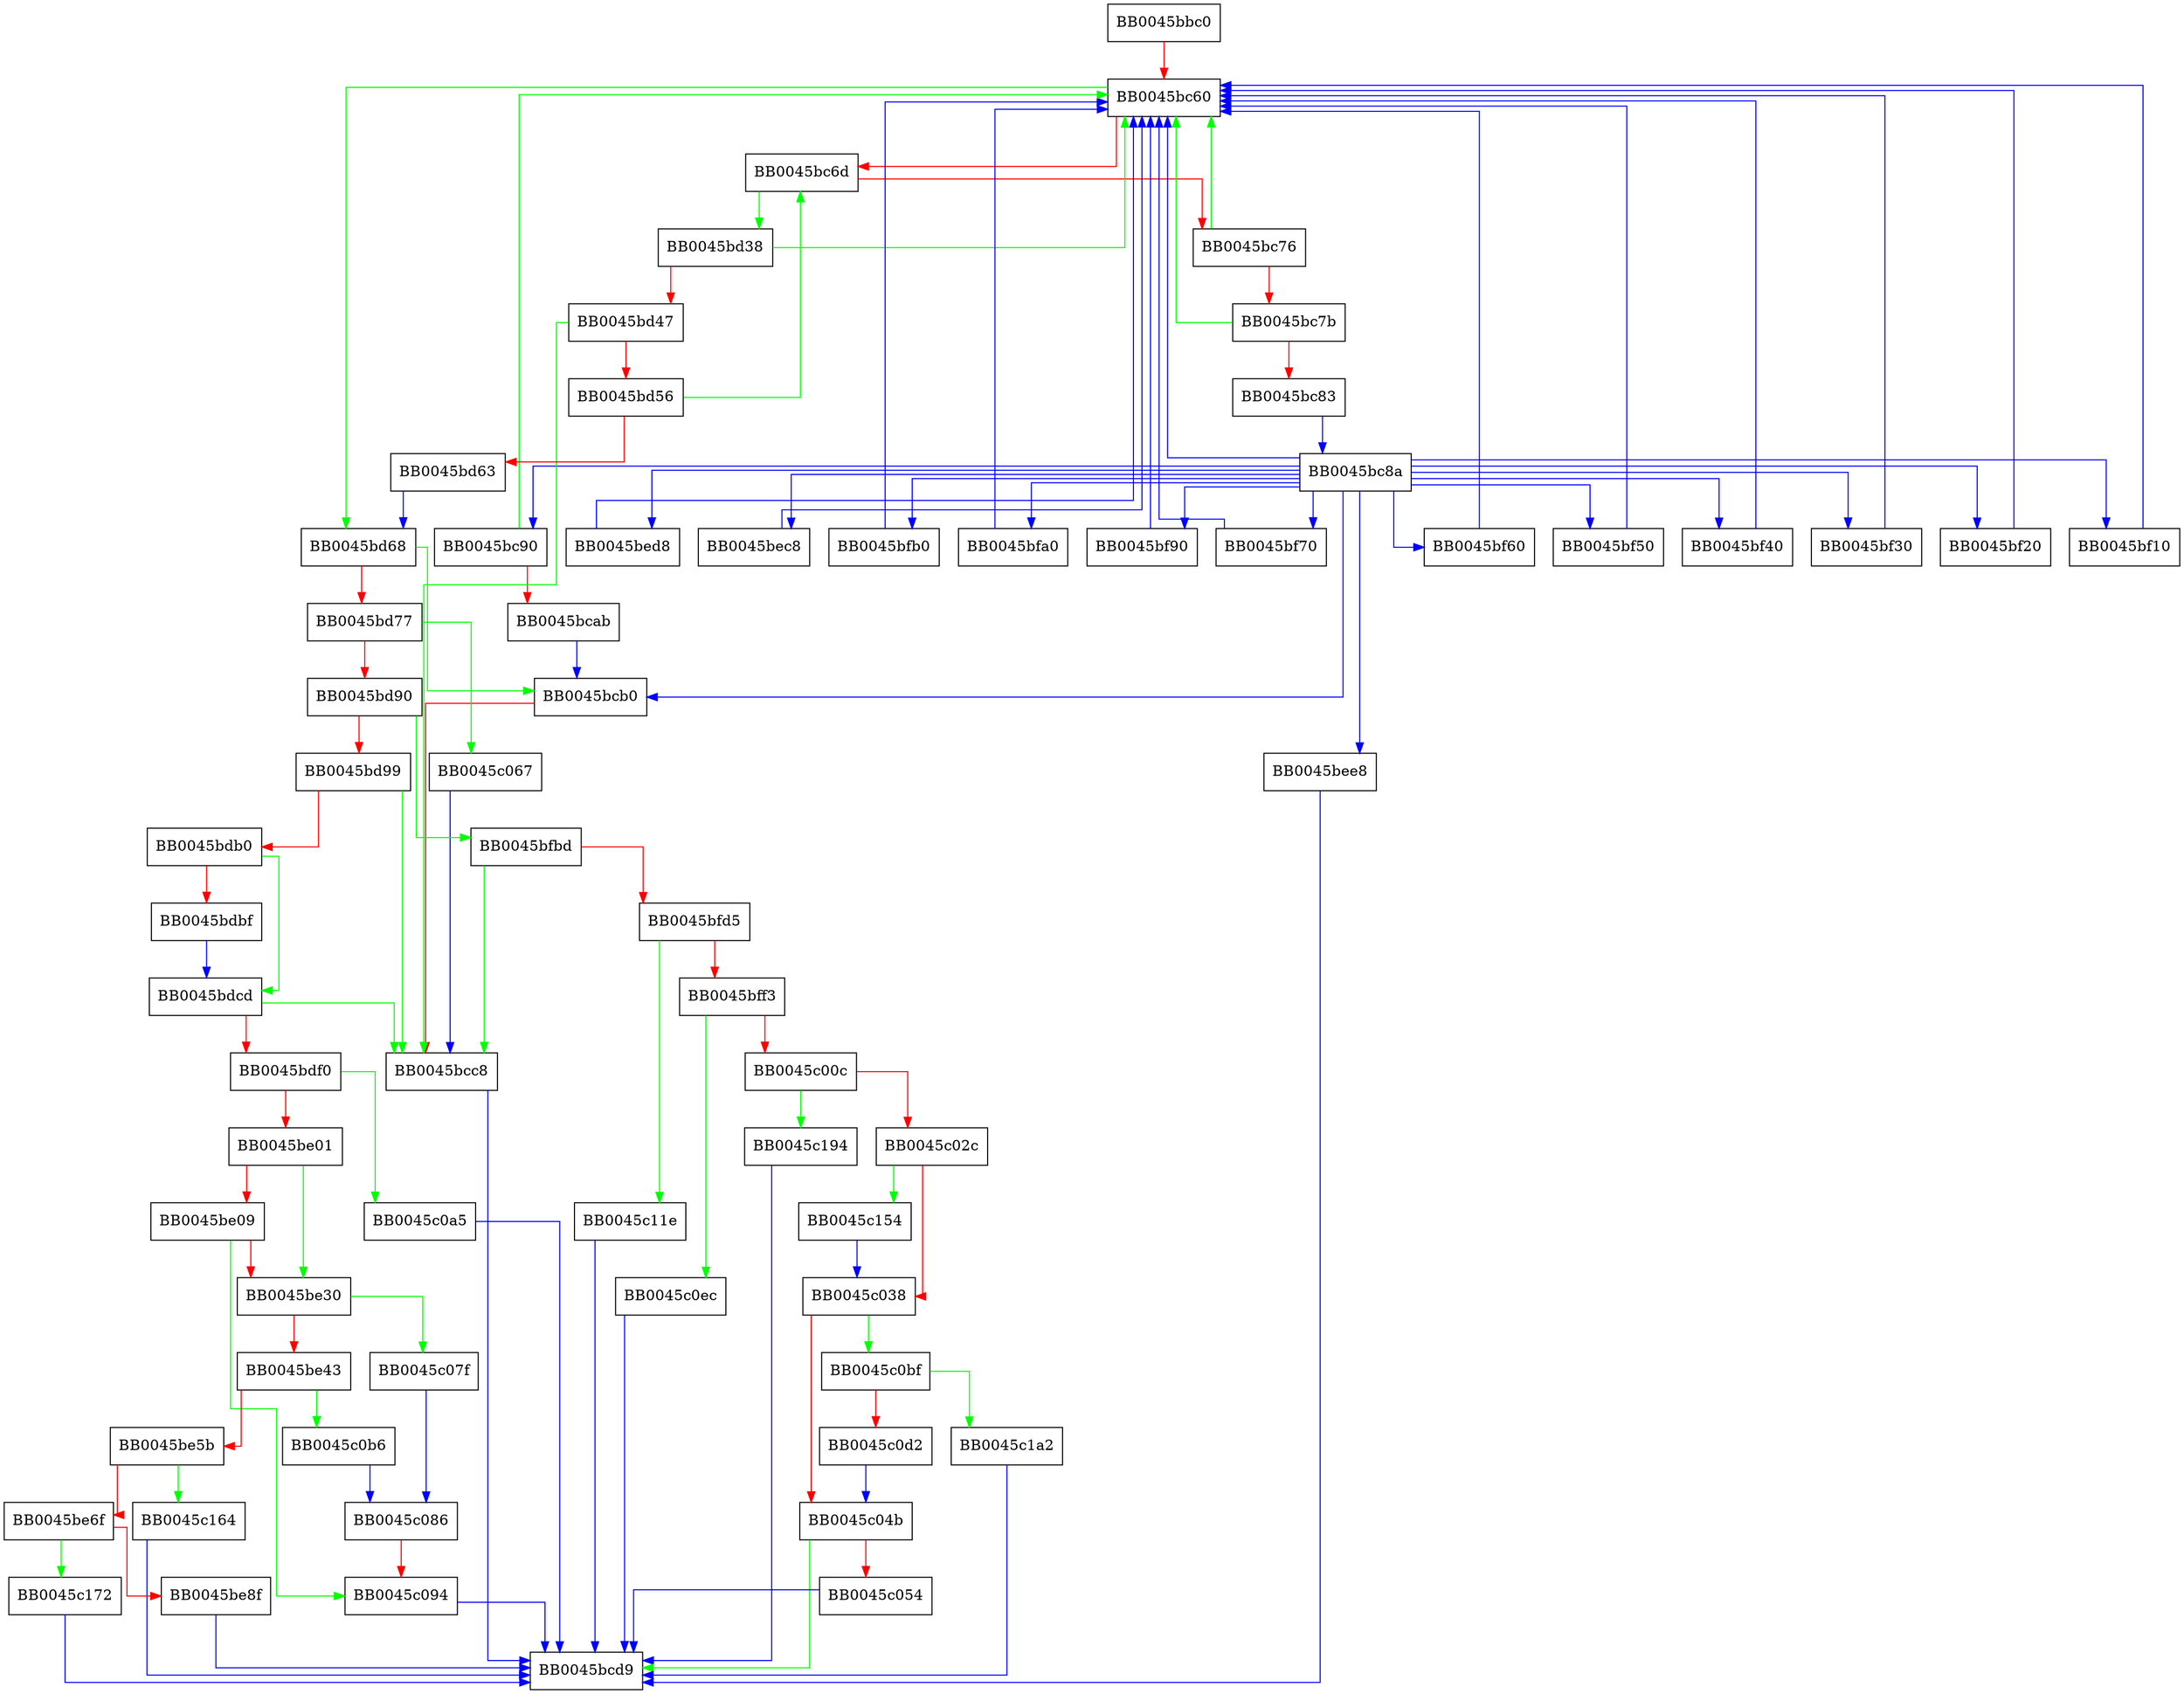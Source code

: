 digraph spkac_main {
  node [shape="box"];
  graph [splines=ortho];
  BB0045bbc0 -> BB0045bc60 [color="red"];
  BB0045bc60 -> BB0045bd68 [color="green"];
  BB0045bc60 -> BB0045bc6d [color="red"];
  BB0045bc6d -> BB0045bd38 [color="green"];
  BB0045bc6d -> BB0045bc76 [color="red"];
  BB0045bc76 -> BB0045bc60 [color="green"];
  BB0045bc76 -> BB0045bc7b [color="red"];
  BB0045bc7b -> BB0045bc60 [color="green"];
  BB0045bc7b -> BB0045bc83 [color="red"];
  BB0045bc83 -> BB0045bc8a [color="blue"];
  BB0045bc8a -> BB0045bcb0 [color="blue"];
  BB0045bc8a -> BB0045bc60 [color="blue"];
  BB0045bc8a -> BB0045bee8 [color="blue"];
  BB0045bc8a -> BB0045bed8 [color="blue"];
  BB0045bc8a -> BB0045bec8 [color="blue"];
  BB0045bc8a -> BB0045bfb0 [color="blue"];
  BB0045bc8a -> BB0045bfa0 [color="blue"];
  BB0045bc8a -> BB0045bf90 [color="blue"];
  BB0045bc8a -> BB0045bf70 [color="blue"];
  BB0045bc8a -> BB0045bf60 [color="blue"];
  BB0045bc8a -> BB0045bf50 [color="blue"];
  BB0045bc8a -> BB0045bf40 [color="blue"];
  BB0045bc8a -> BB0045bf30 [color="blue"];
  BB0045bc8a -> BB0045bf20 [color="blue"];
  BB0045bc8a -> BB0045bc90 [color="blue"];
  BB0045bc8a -> BB0045bf10 [color="blue"];
  BB0045bc90 -> BB0045bc60 [color="green"];
  BB0045bc90 -> BB0045bcab [color="red"];
  BB0045bcab -> BB0045bcb0 [color="blue"];
  BB0045bcb0 -> BB0045bcc8 [color="red"];
  BB0045bcc8 -> BB0045bcd9 [color="blue"];
  BB0045bd38 -> BB0045bc60 [color="green"];
  BB0045bd38 -> BB0045bd47 [color="red"];
  BB0045bd47 -> BB0045bcc8 [color="green"];
  BB0045bd47 -> BB0045bd56 [color="red"];
  BB0045bd56 -> BB0045bc6d [color="green"];
  BB0045bd56 -> BB0045bd63 [color="red"];
  BB0045bd63 -> BB0045bd68 [color="blue"];
  BB0045bd68 -> BB0045bcb0 [color="green"];
  BB0045bd68 -> BB0045bd77 [color="red"];
  BB0045bd77 -> BB0045c067 [color="green"];
  BB0045bd77 -> BB0045bd90 [color="red"];
  BB0045bd90 -> BB0045bfbd [color="green"];
  BB0045bd90 -> BB0045bd99 [color="red"];
  BB0045bd99 -> BB0045bcc8 [color="green"];
  BB0045bd99 -> BB0045bdb0 [color="red"];
  BB0045bdb0 -> BB0045bdcd [color="green"];
  BB0045bdb0 -> BB0045bdbf [color="red"];
  BB0045bdbf -> BB0045bdcd [color="blue"];
  BB0045bdcd -> BB0045bcc8 [color="green"];
  BB0045bdcd -> BB0045bdf0 [color="red"];
  BB0045bdf0 -> BB0045c0a5 [color="green"];
  BB0045bdf0 -> BB0045be01 [color="red"];
  BB0045be01 -> BB0045be30 [color="green"];
  BB0045be01 -> BB0045be09 [color="red"];
  BB0045be09 -> BB0045c094 [color="green"];
  BB0045be09 -> BB0045be30 [color="red"];
  BB0045be30 -> BB0045c07f [color="green"];
  BB0045be30 -> BB0045be43 [color="red"];
  BB0045be43 -> BB0045c0b6 [color="green"];
  BB0045be43 -> BB0045be5b [color="red"];
  BB0045be5b -> BB0045c164 [color="green"];
  BB0045be5b -> BB0045be6f [color="red"];
  BB0045be6f -> BB0045c172 [color="green"];
  BB0045be6f -> BB0045be8f [color="red"];
  BB0045be8f -> BB0045bcd9 [color="blue"];
  BB0045bec8 -> BB0045bc60 [color="blue"];
  BB0045bed8 -> BB0045bc60 [color="blue"];
  BB0045bee8 -> BB0045bcd9 [color="blue"];
  BB0045bf10 -> BB0045bc60 [color="blue"];
  BB0045bf20 -> BB0045bc60 [color="blue"];
  BB0045bf30 -> BB0045bc60 [color="blue"];
  BB0045bf40 -> BB0045bc60 [color="blue"];
  BB0045bf50 -> BB0045bc60 [color="blue"];
  BB0045bf60 -> BB0045bc60 [color="blue"];
  BB0045bf70 -> BB0045bc60 [color="blue"];
  BB0045bf90 -> BB0045bc60 [color="blue"];
  BB0045bfa0 -> BB0045bc60 [color="blue"];
  BB0045bfb0 -> BB0045bc60 [color="blue"];
  BB0045bfbd -> BB0045bcc8 [color="green"];
  BB0045bfbd -> BB0045bfd5 [color="red"];
  BB0045bfd5 -> BB0045c11e [color="green"];
  BB0045bfd5 -> BB0045bff3 [color="red"];
  BB0045bff3 -> BB0045c0ec [color="green"];
  BB0045bff3 -> BB0045c00c [color="red"];
  BB0045c00c -> BB0045c194 [color="green"];
  BB0045c00c -> BB0045c02c [color="red"];
  BB0045c02c -> BB0045c154 [color="green"];
  BB0045c02c -> BB0045c038 [color="red"];
  BB0045c038 -> BB0045c0bf [color="green"];
  BB0045c038 -> BB0045c04b [color="red"];
  BB0045c04b -> BB0045bcd9 [color="green"];
  BB0045c04b -> BB0045c054 [color="red"];
  BB0045c054 -> BB0045bcd9 [color="blue"];
  BB0045c067 -> BB0045bcc8 [color="blue"];
  BB0045c07f -> BB0045c086 [color="blue"];
  BB0045c086 -> BB0045c094 [color="red"];
  BB0045c094 -> BB0045bcd9 [color="blue"];
  BB0045c0a5 -> BB0045bcd9 [color="blue"];
  BB0045c0b6 -> BB0045c086 [color="blue"];
  BB0045c0bf -> BB0045c1a2 [color="green"];
  BB0045c0bf -> BB0045c0d2 [color="red"];
  BB0045c0d2 -> BB0045c04b [color="blue"];
  BB0045c0ec -> BB0045bcd9 [color="blue"];
  BB0045c11e -> BB0045bcd9 [color="blue"];
  BB0045c154 -> BB0045c038 [color="blue"];
  BB0045c164 -> BB0045bcd9 [color="blue"];
  BB0045c172 -> BB0045bcd9 [color="blue"];
  BB0045c194 -> BB0045bcd9 [color="blue"];
  BB0045c1a2 -> BB0045bcd9 [color="blue"];
}